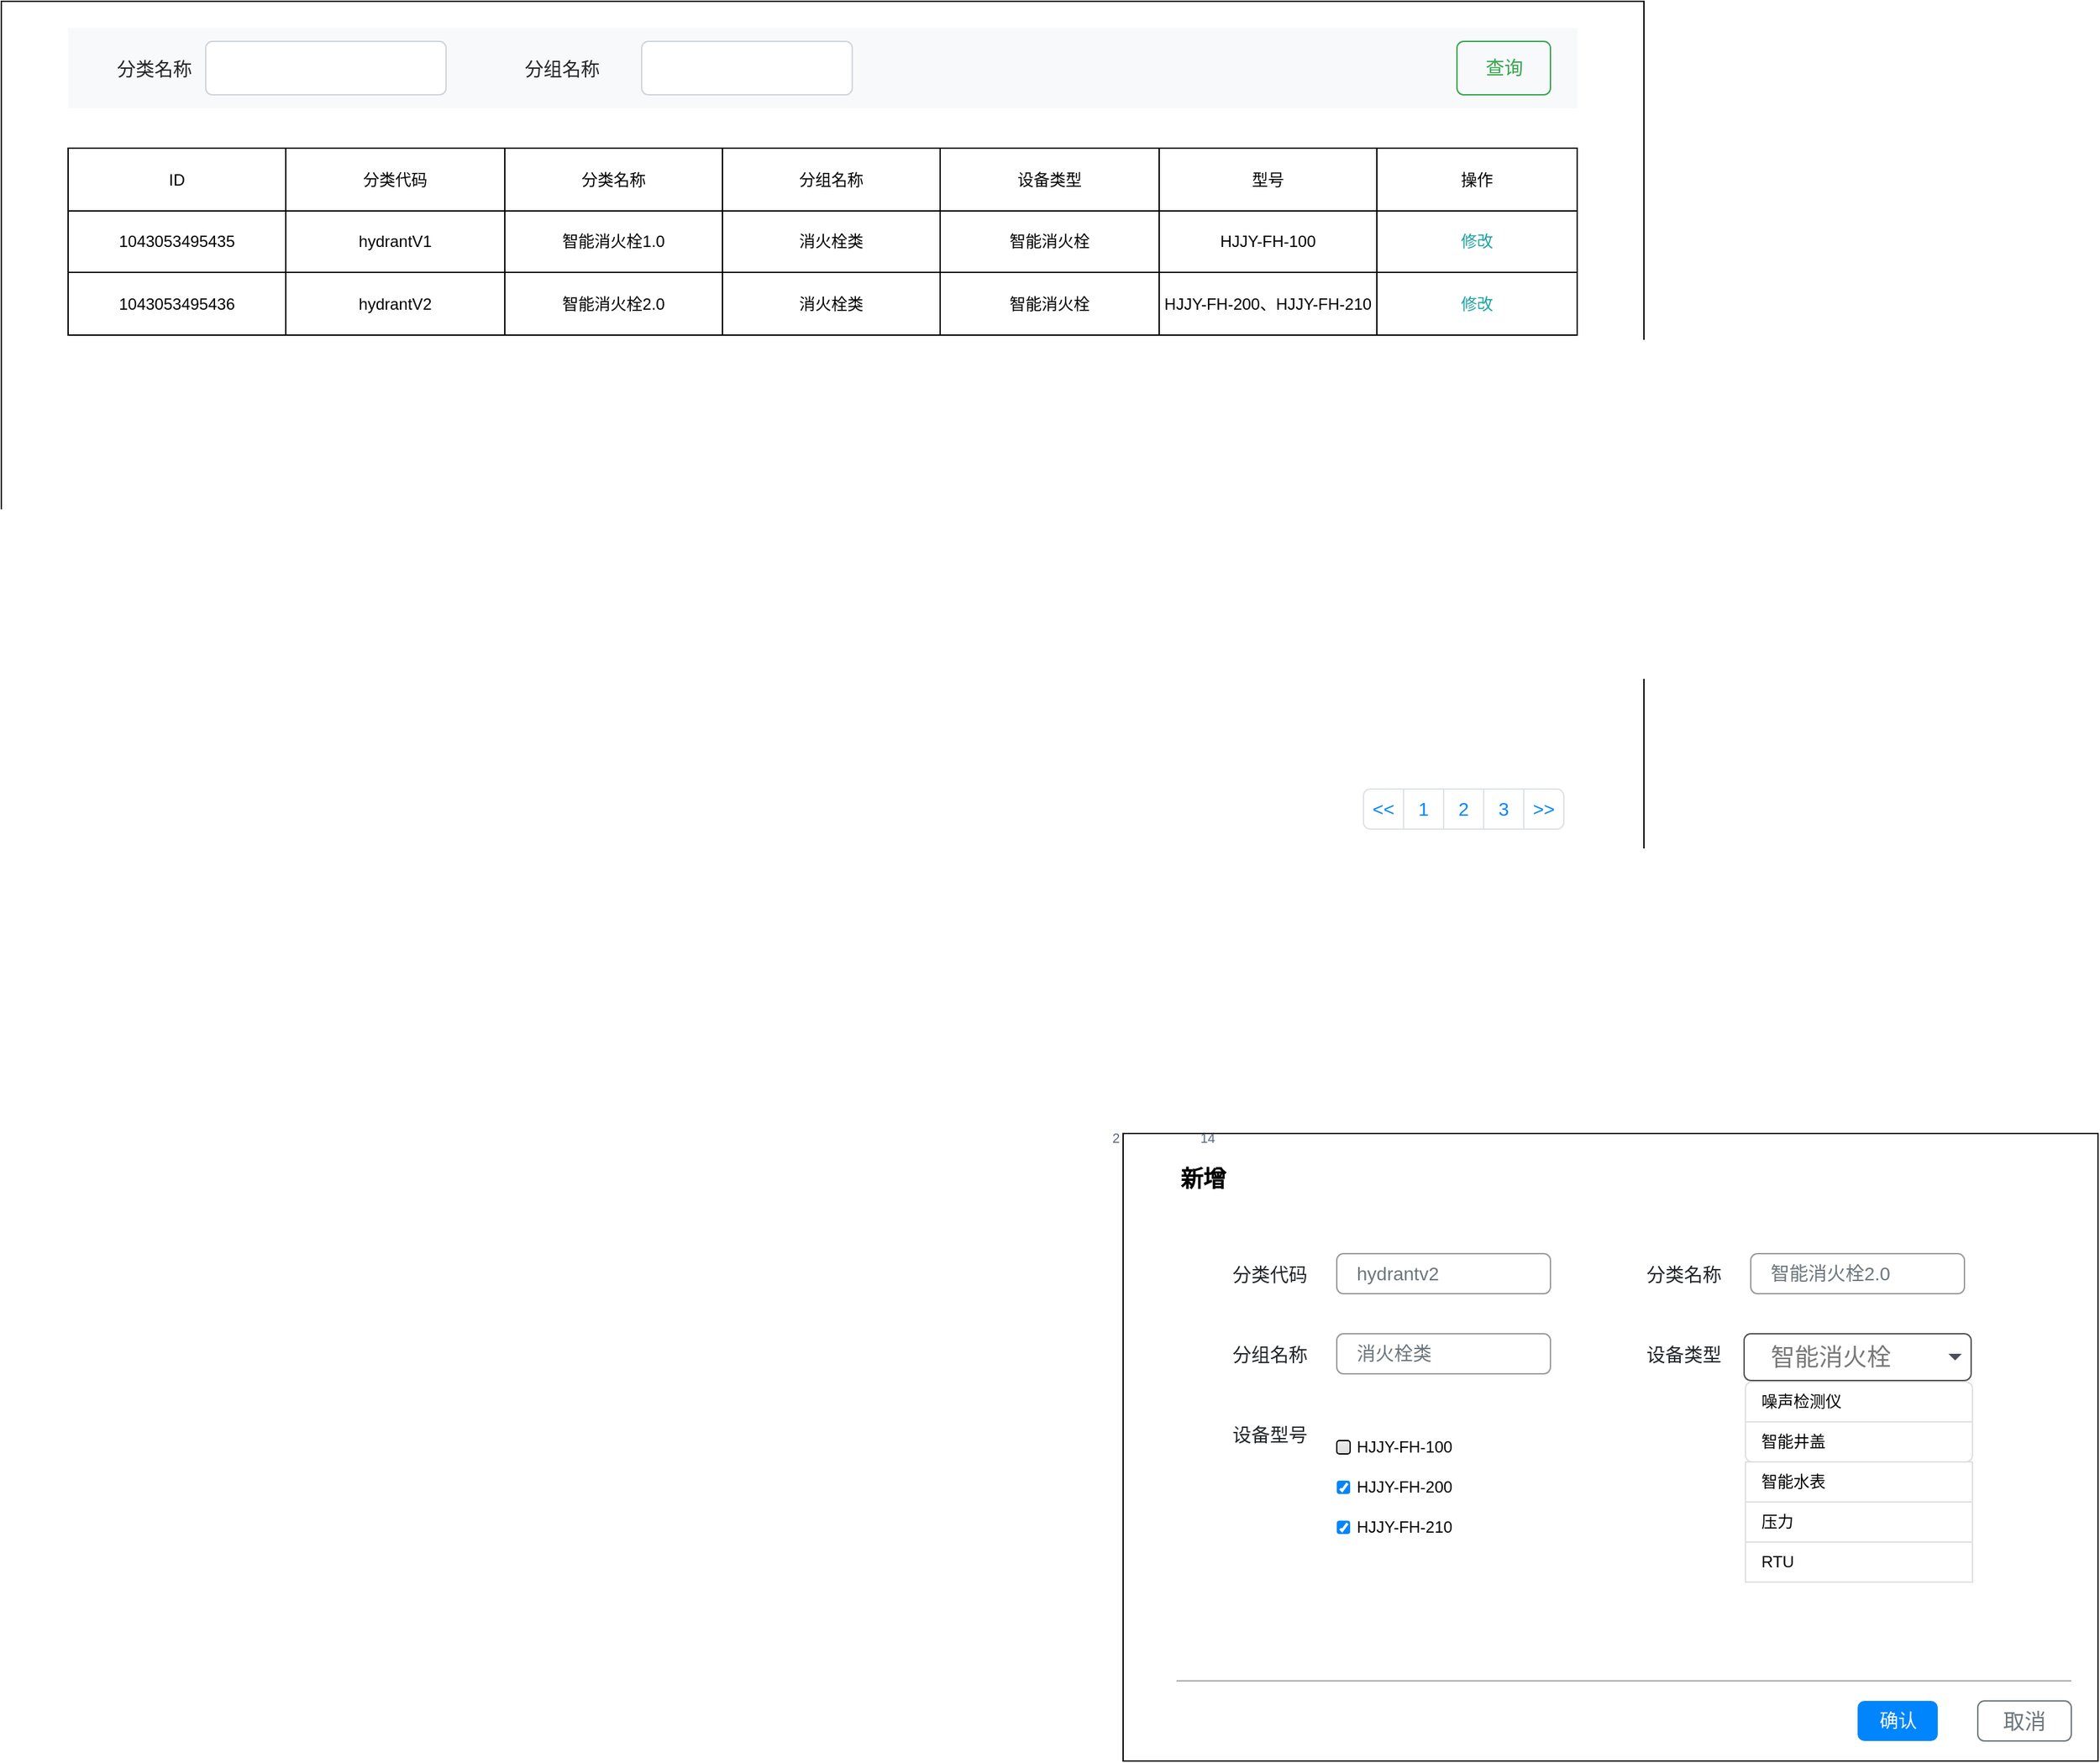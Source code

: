 <mxfile version="28.1.2">
  <diagram name="第 1 页" id="CDt5LHCYh--jGgWt5ZUJ">
    <mxGraphModel dx="1475" dy="911" grid="1" gridSize="10" guides="1" tooltips="1" connect="1" arrows="1" fold="1" page="1" pageScale="1" pageWidth="827" pageHeight="1169" math="0" shadow="0">
      <root>
        <mxCell id="0" />
        <mxCell id="1" parent="0" />
        <mxCell id="wSN1zOAFKdJWx-c6P5dy-1" value="" style="rounded=0;whiteSpace=wrap;html=1;" vertex="1" parent="1">
          <mxGeometry x="940" y="918" width="730" height="470" as="geometry" />
        </mxCell>
        <mxCell id="wSN1zOAFKdJWx-c6P5dy-3" value="分类代码    " style="fillColor=none;strokeColor=none;align=left;fontSize=14;fontColor=#212529;" vertex="1" parent="1">
          <mxGeometry x="1020" y="1008" width="65" height="30" as="geometry" />
        </mxCell>
        <mxCell id="wSN1zOAFKdJWx-c6P5dy-4" value="hydrantv2" style="html=1;shadow=0;dashed=0;shape=mxgraph.bootstrap.rrect;rSize=5;fillColor=none;strokeColor=#999999;align=left;spacing=15;fontSize=14;fontColor=#6C767D;" vertex="1" parent="1">
          <mxGeometry x="1100" y="1008" width="160" height="30" as="geometry" />
        </mxCell>
        <mxCell id="wSN1zOAFKdJWx-c6P5dy-19" value="确认" style="html=1;shadow=0;dashed=0;shape=mxgraph.bootstrap.rrect;rSize=5;fillColor=#0085FC;strokeColor=none;align=center;fontSize=14;fontColor=#FFFFFF;" vertex="1" parent="1">
          <mxGeometry x="1490" y="1343" width="60" height="30" as="geometry" />
        </mxCell>
        <mxCell id="wSN1zOAFKdJWx-c6P5dy-20" value="分类名称    " style="fillColor=none;strokeColor=none;align=left;fontSize=14;fontColor=#212529;" vertex="1" parent="1">
          <mxGeometry x="1330" y="1008" width="65" height="30" as="geometry" />
        </mxCell>
        <mxCell id="wSN1zOAFKdJWx-c6P5dy-21" value="智能消火栓2.0" style="html=1;shadow=0;dashed=0;shape=mxgraph.bootstrap.rrect;rSize=5;fillColor=none;strokeColor=#999999;align=left;spacing=15;fontSize=14;fontColor=#6C767D;" vertex="1" parent="1">
          <mxGeometry x="1410" y="1008" width="160" height="30" as="geometry" />
        </mxCell>
        <mxCell id="wSN1zOAFKdJWx-c6P5dy-22" value="分组名称" style="fillColor=none;strokeColor=none;align=left;fontSize=14;fontColor=#212529;" vertex="1" parent="1">
          <mxGeometry x="1020" y="1068" width="65" height="30" as="geometry" />
        </mxCell>
        <mxCell id="wSN1zOAFKdJWx-c6P5dy-23" value="消火栓类" style="html=1;shadow=0;dashed=0;shape=mxgraph.bootstrap.rrect;rSize=5;fillColor=none;strokeColor=#999999;align=left;spacing=15;fontSize=14;fontColor=#6C767D;" vertex="1" parent="1">
          <mxGeometry x="1100" y="1068" width="160" height="30" as="geometry" />
        </mxCell>
        <mxCell id="wSN1zOAFKdJWx-c6P5dy-26" value="智能消火栓" style="html=1;shadow=0;dashed=0;shape=mxgraph.bootstrap.rrect;rSize=5;strokeColor=#505050;strokeWidth=1;fillColor=#ffffff;fontColor=#777777;whiteSpace=wrap;align=left;verticalAlign=middle;fontStyle=0;fontSize=18;spacing=20;" vertex="1" parent="1">
          <mxGeometry x="1405" y="1068" width="170" height="35" as="geometry" />
        </mxCell>
        <mxCell id="wSN1zOAFKdJWx-c6P5dy-27" value="" style="shape=triangle;direction=south;fillColor=#495057;strokeColor=none;perimeter=none;" vertex="1" parent="wSN1zOAFKdJWx-c6P5dy-26">
          <mxGeometry x="1" y="0.5" width="10" height="5" relative="1" as="geometry">
            <mxPoint x="-17" y="-2.5" as="offset" />
          </mxGeometry>
        </mxCell>
        <mxCell id="wSN1zOAFKdJWx-c6P5dy-31" value="" style="swimlane;fontStyle=0;childLayout=stackLayout;horizontal=1;startSize=0;horizontalStack=0;resizeParent=1;resizeParentMax=0;resizeLast=0;collapsible=0;marginBottom=0;whiteSpace=wrap;html=1;strokeColor=none;fillColor=none;" vertex="1" parent="1">
          <mxGeometry x="1406" y="1104" width="170" height="150" as="geometry" />
        </mxCell>
        <mxCell id="wSN1zOAFKdJWx-c6P5dy-32" value="噪声检测仪" style="text;strokeColor=#DFDFDF;fillColor=#FFFFFF;align=left;verticalAlign=middle;spacingLeft=10;spacingRight=10;overflow=hidden;points=[[0,0.5],[1,0.5]];portConstraint=eastwest;rotatable=0;whiteSpace=wrap;html=1;shape=mxgraph.bootstrap.topButton;rSize=5;fontColor=#000000;" vertex="1" parent="wSN1zOAFKdJWx-c6P5dy-31">
          <mxGeometry width="170" height="30" as="geometry" />
        </mxCell>
        <mxCell id="wSN1zOAFKdJWx-c6P5dy-36" value="智能井盖" style="text;strokeColor=#DFDFDF;fillColor=#FFFFFF;align=left;verticalAlign=middle;spacingLeft=10;spacingRight=10;overflow=hidden;points=[[0,0.5],[1,0.5]];portConstraint=eastwest;rotatable=0;whiteSpace=wrap;html=1;shape=mxgraph.bootstrap.bottomButton;rSize=5;fontColor=#000000;" vertex="1" parent="wSN1zOAFKdJWx-c6P5dy-31">
          <mxGeometry y="30" width="170" height="30" as="geometry" />
        </mxCell>
        <mxCell id="wSN1zOAFKdJWx-c6P5dy-35" value="智能水表" style="text;strokeColor=#DFDFDF;fillColor=#FFFFFF;align=left;verticalAlign=middle;spacingLeft=10;spacingRight=10;overflow=hidden;points=[[0,0.5],[1,0.5]];portConstraint=eastwest;rotatable=0;whiteSpace=wrap;html=1;rSize=5;fontColor=#000000;" vertex="1" parent="wSN1zOAFKdJWx-c6P5dy-31">
          <mxGeometry y="60" width="170" height="30" as="geometry" />
        </mxCell>
        <mxCell id="wSN1zOAFKdJWx-c6P5dy-34" value="压力" style="text;strokeColor=#DFDFDF;fillColor=#FFFFFF;align=left;verticalAlign=middle;spacingLeft=10;spacingRight=10;overflow=hidden;points=[[0,0.5],[1,0.5]];portConstraint=eastwest;rotatable=0;whiteSpace=wrap;html=1;rSize=5;fontColor=#000000;" vertex="1" parent="wSN1zOAFKdJWx-c6P5dy-31">
          <mxGeometry y="90" width="170" height="30" as="geometry" />
        </mxCell>
        <mxCell id="wSN1zOAFKdJWx-c6P5dy-33" value="RTU" style="text;strokeColor=#DFDFDF;fillColor=#FFFFFF;align=left;verticalAlign=middle;spacingLeft=10;spacingRight=10;overflow=hidden;points=[[0,0.5],[1,0.5]];portConstraint=eastwest;rotatable=0;whiteSpace=wrap;html=1;rSize=5;fontColor=#000000;" vertex="1" parent="wSN1zOAFKdJWx-c6P5dy-31">
          <mxGeometry y="120" width="170" height="30" as="geometry" />
        </mxCell>
        <mxCell id="wSN1zOAFKdJWx-c6P5dy-37" value="设备类型" style="fillColor=none;strokeColor=none;align=left;fontSize=14;fontColor=#212529;" vertex="1" parent="1">
          <mxGeometry x="1330" y="1068" width="65" height="30" as="geometry" />
        </mxCell>
        <mxCell id="wSN1zOAFKdJWx-c6P5dy-41" value="设备型号" style="fillColor=none;strokeColor=none;align=left;fontSize=14;fontColor=#212529;" vertex="1" parent="1">
          <mxGeometry x="1020" y="1128" width="65" height="30" as="geometry" />
        </mxCell>
        <mxCell id="wSN1zOAFKdJWx-c6P5dy-50" value="取消" style="html=1;shadow=0;dashed=0;shape=mxgraph.bootstrap.rrect;rSize=5;strokeColor=#6C767D;strokeWidth=1;fillColor=none;fontColor=#6C767D;whiteSpace=wrap;align=center;verticalAlign=middle;spacingLeft=0;fontStyle=0;fontSize=16;spacing=5;" vertex="1" parent="1">
          <mxGeometry x="1580" y="1343" width="70" height="30" as="geometry" />
        </mxCell>
        <mxCell id="wSN1zOAFKdJWx-c6P5dy-53" value="" style="endArrow=none;html=1;rounded=0;strokeColor=#A8A8A8;" edge="1" parent="1">
          <mxGeometry width="50" height="50" relative="1" as="geometry">
            <mxPoint x="980" y="1328" as="sourcePoint" />
            <mxPoint x="1650" y="1328" as="targetPoint" />
          </mxGeometry>
        </mxCell>
        <mxCell id="wSN1zOAFKdJWx-c6P5dy-54" value="新增" style="text;html=1;align=center;verticalAlign=middle;whiteSpace=wrap;rounded=0;fontStyle=1;fontSize=17;" vertex="1" parent="1">
          <mxGeometry x="970" y="938" width="60" height="30" as="geometry" />
        </mxCell>
        <mxCell id="wSN1zOAFKdJWx-c6P5dy-55" value="HJJY-FH-200" style="html=1;shadow=0;dashed=0;shape=mxgraph.bootstrap.checkbox2;labelPosition=right;verticalLabelPosition=middle;align=left;verticalAlign=middle;gradientColor=#DEDEDE;fillColor=#EDEDED;checked=1;spacing=5;checkedFill=#0085FC;checkedStroke=#ffffff;sketch=0;" vertex="1" parent="1">
          <mxGeometry x="1100" y="1178" width="10" height="10" as="geometry" />
        </mxCell>
        <mxCell id="wSN1zOAFKdJWx-c6P5dy-57" value="HJJY-FH-210" style="html=1;shadow=0;dashed=0;shape=mxgraph.bootstrap.checkbox2;labelPosition=right;verticalLabelPosition=middle;align=left;verticalAlign=middle;gradientColor=#DEDEDE;fillColor=#EDEDED;checked=1;spacing=5;checkedFill=#0085FC;checkedStroke=#ffffff;sketch=0;" vertex="1" parent="1">
          <mxGeometry x="1100" y="1208" width="10" height="10" as="geometry" />
        </mxCell>
        <mxCell id="wSN1zOAFKdJWx-c6P5dy-59" value="HJJY-FH-100" style="html=1;shadow=0;dashed=0;shape=mxgraph.bootstrap.checkbox2;labelPosition=right;verticalLabelPosition=middle;align=left;verticalAlign=middle;gradientColor=#DEDEDE;fillColor=#EDEDED;checked=0;spacing=5;fontColor=default;checkedFill=#0085FC;checkedStroke=#ffffff;sketch=0;" vertex="1" parent="1">
          <mxGeometry x="1100" y="1148" width="10" height="10" as="geometry" />
        </mxCell>
        <mxCell id="wSN1zOAFKdJWx-c6P5dy-61" value="" style="rounded=0;whiteSpace=wrap;html=1;" vertex="1" parent="1">
          <mxGeometry x="100" y="70" width="1230" height="660" as="geometry" />
        </mxCell>
        <mxCell id="wSN1zOAFKdJWx-c6P5dy-62" value="" style="html=1;shadow=0;dashed=0;fillColor=#F8F9FA;strokeColor=none;fontSize=16;fontColor=#181819;align=left;spacing=15;" vertex="1" parent="1">
          <mxGeometry x="150" y="90" width="1130" height="60" as="geometry" />
        </mxCell>
        <mxCell id="wSN1zOAFKdJWx-c6P5dy-63" value="" style="html=1;shadow=0;dashed=0;shape=mxgraph.bootstrap.rrect;rSize=5;fontSize=14;fontColor=#6C767D;strokeColor=#CED4DA;fillColor=#ffffff;align=left;spacing=10;" vertex="1" parent="wSN1zOAFKdJWx-c6P5dy-62">
          <mxGeometry width="180" height="40" relative="1" as="geometry">
            <mxPoint x="103" y="10" as="offset" />
          </mxGeometry>
        </mxCell>
        <mxCell id="wSN1zOAFKdJWx-c6P5dy-64" value="查询" style="html=1;shadow=0;dashed=0;shape=mxgraph.bootstrap.rrect;rSize=5;fontSize=14;fontColor=#33A64C;strokeColor=#33A64C;fillColor=none;" vertex="1" parent="wSN1zOAFKdJWx-c6P5dy-62">
          <mxGeometry width="70" height="40" relative="1" as="geometry">
            <mxPoint x="1040" y="10" as="offset" />
          </mxGeometry>
        </mxCell>
        <mxCell id="wSN1zOAFKdJWx-c6P5dy-65" value="分类名称" style="fillColor=none;strokeColor=none;align=left;fontSize=14;fontColor=#212529;" vertex="1" parent="wSN1zOAFKdJWx-c6P5dy-62">
          <mxGeometry x="34.587" y="15" width="56.938" height="30" as="geometry" />
        </mxCell>
        <mxCell id="wSN1zOAFKdJWx-c6P5dy-66" value="" style="html=1;shadow=0;dashed=0;shape=mxgraph.bootstrap.rrect;rSize=5;fontSize=14;fontColor=#6C767D;strokeColor=#CED4DA;fillColor=#ffffff;align=left;spacing=10;" vertex="1" parent="wSN1zOAFKdJWx-c6P5dy-62">
          <mxGeometry x="429.502" y="10" width="157.674" height="40" as="geometry" />
        </mxCell>
        <mxCell id="wSN1zOAFKdJWx-c6P5dy-67" value="分组名称" style="fillColor=none;strokeColor=none;align=left;fontSize=14;fontColor=#212529;" vertex="1" parent="wSN1zOAFKdJWx-c6P5dy-62">
          <mxGeometry x="339.996" y="15" width="56.938" height="30" as="geometry" />
        </mxCell>
        <mxCell id="wSN1zOAFKdJWx-c6P5dy-179" value="2" style="strokeColor=none;fillColor=none;fontSize=10;fontColor=#596780;align=left;html=1;" vertex="1" parent="1">
          <mxGeometry x="930" y="911" width="40" height="20" as="geometry" />
        </mxCell>
        <mxCell id="wSN1zOAFKdJWx-c6P5dy-180" value="14" style="strokeColor=none;fillColor=none;fontSize=10;fontColor=#596780;align=right;html=1;" vertex="1" parent="1">
          <mxGeometry x="970" y="911" width="40" height="20" as="geometry" />
        </mxCell>
        <mxCell id="wSN1zOAFKdJWx-c6P5dy-192" value="" style="childLayout=tableLayout;recursiveResize=0;shadow=0;fillColor=none;" vertex="1" parent="1">
          <mxGeometry x="150" y="180" width="490" height="140" as="geometry" />
        </mxCell>
        <mxCell id="wSN1zOAFKdJWx-c6P5dy-193" value="" style="shape=tableRow;horizontal=0;startSize=0;swimlaneHead=0;swimlaneBody=0;top=0;left=0;bottom=0;right=0;dropTarget=0;collapsible=0;recursiveResize=0;expand=0;fontStyle=0;fillColor=none;strokeColor=inherit;" vertex="1" parent="wSN1zOAFKdJWx-c6P5dy-192">
          <mxGeometry width="490" height="47" as="geometry" />
        </mxCell>
        <mxCell id="wSN1zOAFKdJWx-c6P5dy-194" value="ID" style="connectable=0;recursiveResize=0;strokeColor=inherit;fillColor=none;align=center;whiteSpace=wrap;html=1;" vertex="1" parent="wSN1zOAFKdJWx-c6P5dy-193">
          <mxGeometry width="163" height="47" as="geometry">
            <mxRectangle width="163" height="47" as="alternateBounds" />
          </mxGeometry>
        </mxCell>
        <mxCell id="wSN1zOAFKdJWx-c6P5dy-195" value="分类代码" style="connectable=0;recursiveResize=0;strokeColor=inherit;fillColor=none;align=center;whiteSpace=wrap;html=1;" vertex="1" parent="wSN1zOAFKdJWx-c6P5dy-193">
          <mxGeometry x="163" width="164" height="47" as="geometry">
            <mxRectangle width="164" height="47" as="alternateBounds" />
          </mxGeometry>
        </mxCell>
        <mxCell id="wSN1zOAFKdJWx-c6P5dy-196" value="分类名称" style="connectable=0;recursiveResize=0;strokeColor=inherit;fillColor=none;align=center;whiteSpace=wrap;html=1;" vertex="1" parent="wSN1zOAFKdJWx-c6P5dy-193">
          <mxGeometry x="327" width="163" height="47" as="geometry">
            <mxRectangle width="163" height="47" as="alternateBounds" />
          </mxGeometry>
        </mxCell>
        <mxCell id="wSN1zOAFKdJWx-c6P5dy-197" style="shape=tableRow;horizontal=0;startSize=0;swimlaneHead=0;swimlaneBody=0;top=0;left=0;bottom=0;right=0;dropTarget=0;collapsible=0;recursiveResize=0;expand=0;fontStyle=0;fillColor=none;strokeColor=inherit;" vertex="1" parent="wSN1zOAFKdJWx-c6P5dy-192">
          <mxGeometry y="47" width="490" height="46" as="geometry" />
        </mxCell>
        <mxCell id="wSN1zOAFKdJWx-c6P5dy-198" value="1043053495435" style="connectable=0;recursiveResize=0;strokeColor=inherit;fillColor=none;align=center;whiteSpace=wrap;html=1;" vertex="1" parent="wSN1zOAFKdJWx-c6P5dy-197">
          <mxGeometry width="163" height="46" as="geometry">
            <mxRectangle width="163" height="46" as="alternateBounds" />
          </mxGeometry>
        </mxCell>
        <mxCell id="wSN1zOAFKdJWx-c6P5dy-199" value="hydrantV1" style="connectable=0;recursiveResize=0;strokeColor=inherit;fillColor=none;align=center;whiteSpace=wrap;html=1;" vertex="1" parent="wSN1zOAFKdJWx-c6P5dy-197">
          <mxGeometry x="163" width="164" height="46" as="geometry">
            <mxRectangle width="164" height="46" as="alternateBounds" />
          </mxGeometry>
        </mxCell>
        <mxCell id="wSN1zOAFKdJWx-c6P5dy-200" value="智能消火栓1.0" style="connectable=0;recursiveResize=0;strokeColor=inherit;fillColor=none;align=center;whiteSpace=wrap;html=1;" vertex="1" parent="wSN1zOAFKdJWx-c6P5dy-197">
          <mxGeometry x="327" width="163" height="46" as="geometry">
            <mxRectangle width="163" height="46" as="alternateBounds" />
          </mxGeometry>
        </mxCell>
        <mxCell id="wSN1zOAFKdJWx-c6P5dy-201" style="shape=tableRow;horizontal=0;startSize=0;swimlaneHead=0;swimlaneBody=0;top=0;left=0;bottom=0;right=0;dropTarget=0;collapsible=0;recursiveResize=0;expand=0;fontStyle=0;fillColor=none;strokeColor=inherit;" vertex="1" parent="wSN1zOAFKdJWx-c6P5dy-192">
          <mxGeometry y="93" width="490" height="47" as="geometry" />
        </mxCell>
        <mxCell id="wSN1zOAFKdJWx-c6P5dy-202" value="1043053495436" style="connectable=0;recursiveResize=0;strokeColor=inherit;fillColor=none;align=center;whiteSpace=wrap;html=1;" vertex="1" parent="wSN1zOAFKdJWx-c6P5dy-201">
          <mxGeometry width="163" height="47" as="geometry">
            <mxRectangle width="163" height="47" as="alternateBounds" />
          </mxGeometry>
        </mxCell>
        <mxCell id="wSN1zOAFKdJWx-c6P5dy-203" value="hydrantV2" style="connectable=0;recursiveResize=0;strokeColor=inherit;fillColor=none;align=center;whiteSpace=wrap;html=1;" vertex="1" parent="wSN1zOAFKdJWx-c6P5dy-201">
          <mxGeometry x="163" width="164" height="47" as="geometry">
            <mxRectangle width="164" height="47" as="alternateBounds" />
          </mxGeometry>
        </mxCell>
        <mxCell id="wSN1zOAFKdJWx-c6P5dy-204" value="智能消火栓2.0" style="connectable=0;recursiveResize=0;strokeColor=inherit;fillColor=none;align=center;whiteSpace=wrap;html=1;" vertex="1" parent="wSN1zOAFKdJWx-c6P5dy-201">
          <mxGeometry x="327" width="163" height="47" as="geometry">
            <mxRectangle width="163" height="47" as="alternateBounds" />
          </mxGeometry>
        </mxCell>
        <mxCell id="wSN1zOAFKdJWx-c6P5dy-205" value="" style="childLayout=tableLayout;recursiveResize=0;shadow=0;fillColor=none;" vertex="1" parent="1">
          <mxGeometry x="640" y="180" width="490" height="140" as="geometry" />
        </mxCell>
        <mxCell id="wSN1zOAFKdJWx-c6P5dy-206" value="" style="shape=tableRow;horizontal=0;startSize=0;swimlaneHead=0;swimlaneBody=0;top=0;left=0;bottom=0;right=0;dropTarget=0;collapsible=0;recursiveResize=0;expand=0;fontStyle=0;fillColor=none;strokeColor=inherit;" vertex="1" parent="wSN1zOAFKdJWx-c6P5dy-205">
          <mxGeometry width="490" height="47" as="geometry" />
        </mxCell>
        <mxCell id="wSN1zOAFKdJWx-c6P5dy-207" value="分组名称" style="connectable=0;recursiveResize=0;strokeColor=inherit;fillColor=none;align=center;whiteSpace=wrap;html=1;" vertex="1" parent="wSN1zOAFKdJWx-c6P5dy-206">
          <mxGeometry width="163" height="47" as="geometry">
            <mxRectangle width="163" height="47" as="alternateBounds" />
          </mxGeometry>
        </mxCell>
        <mxCell id="wSN1zOAFKdJWx-c6P5dy-208" value="设备类型" style="connectable=0;recursiveResize=0;strokeColor=inherit;fillColor=none;align=center;whiteSpace=wrap;html=1;" vertex="1" parent="wSN1zOAFKdJWx-c6P5dy-206">
          <mxGeometry x="163" width="164" height="47" as="geometry">
            <mxRectangle width="164" height="47" as="alternateBounds" />
          </mxGeometry>
        </mxCell>
        <mxCell id="wSN1zOAFKdJWx-c6P5dy-209" value="型号" style="connectable=0;recursiveResize=0;strokeColor=inherit;fillColor=none;align=center;whiteSpace=wrap;html=1;" vertex="1" parent="wSN1zOAFKdJWx-c6P5dy-206">
          <mxGeometry x="327" width="163" height="47" as="geometry">
            <mxRectangle width="163" height="47" as="alternateBounds" />
          </mxGeometry>
        </mxCell>
        <mxCell id="wSN1zOAFKdJWx-c6P5dy-210" style="shape=tableRow;horizontal=0;startSize=0;swimlaneHead=0;swimlaneBody=0;top=0;left=0;bottom=0;right=0;dropTarget=0;collapsible=0;recursiveResize=0;expand=0;fontStyle=0;fillColor=none;strokeColor=inherit;" vertex="1" parent="wSN1zOAFKdJWx-c6P5dy-205">
          <mxGeometry y="47" width="490" height="46" as="geometry" />
        </mxCell>
        <mxCell id="wSN1zOAFKdJWx-c6P5dy-211" value="消火栓类" style="connectable=0;recursiveResize=0;strokeColor=inherit;fillColor=none;align=center;whiteSpace=wrap;html=1;" vertex="1" parent="wSN1zOAFKdJWx-c6P5dy-210">
          <mxGeometry width="163" height="46" as="geometry">
            <mxRectangle width="163" height="46" as="alternateBounds" />
          </mxGeometry>
        </mxCell>
        <mxCell id="wSN1zOAFKdJWx-c6P5dy-212" value="智能消火栓" style="connectable=0;recursiveResize=0;strokeColor=inherit;fillColor=none;align=center;whiteSpace=wrap;html=1;" vertex="1" parent="wSN1zOAFKdJWx-c6P5dy-210">
          <mxGeometry x="163" width="164" height="46" as="geometry">
            <mxRectangle width="164" height="46" as="alternateBounds" />
          </mxGeometry>
        </mxCell>
        <mxCell id="wSN1zOAFKdJWx-c6P5dy-213" value="HJJY-FH-100" style="connectable=0;recursiveResize=0;strokeColor=inherit;fillColor=none;align=center;whiteSpace=wrap;html=1;" vertex="1" parent="wSN1zOAFKdJWx-c6P5dy-210">
          <mxGeometry x="327" width="163" height="46" as="geometry">
            <mxRectangle width="163" height="46" as="alternateBounds" />
          </mxGeometry>
        </mxCell>
        <mxCell id="wSN1zOAFKdJWx-c6P5dy-214" style="shape=tableRow;horizontal=0;startSize=0;swimlaneHead=0;swimlaneBody=0;top=0;left=0;bottom=0;right=0;dropTarget=0;collapsible=0;recursiveResize=0;expand=0;fontStyle=0;fillColor=none;strokeColor=inherit;" vertex="1" parent="wSN1zOAFKdJWx-c6P5dy-205">
          <mxGeometry y="93" width="490" height="47" as="geometry" />
        </mxCell>
        <mxCell id="wSN1zOAFKdJWx-c6P5dy-215" value="消火栓类" style="connectable=0;recursiveResize=0;strokeColor=inherit;fillColor=none;align=center;whiteSpace=wrap;html=1;" vertex="1" parent="wSN1zOAFKdJWx-c6P5dy-214">
          <mxGeometry width="163" height="47" as="geometry">
            <mxRectangle width="163" height="47" as="alternateBounds" />
          </mxGeometry>
        </mxCell>
        <mxCell id="wSN1zOAFKdJWx-c6P5dy-216" value="智能消火栓" style="connectable=0;recursiveResize=0;strokeColor=inherit;fillColor=none;align=center;whiteSpace=wrap;html=1;" vertex="1" parent="wSN1zOAFKdJWx-c6P5dy-214">
          <mxGeometry x="163" width="164" height="47" as="geometry">
            <mxRectangle width="164" height="47" as="alternateBounds" />
          </mxGeometry>
        </mxCell>
        <mxCell id="wSN1zOAFKdJWx-c6P5dy-217" value="HJJY-FH-200、HJJY-FH-210" style="connectable=0;recursiveResize=0;strokeColor=inherit;fillColor=none;align=center;whiteSpace=wrap;html=1;" vertex="1" parent="wSN1zOAFKdJWx-c6P5dy-214">
          <mxGeometry x="327" width="163" height="47" as="geometry">
            <mxRectangle width="163" height="47" as="alternateBounds" />
          </mxGeometry>
        </mxCell>
        <mxCell id="wSN1zOAFKdJWx-c6P5dy-231" value="" style="swimlane;shape=mxgraph.bootstrap.anchor;strokeColor=#DEE2E6;fillColor=#ffffff;fontColor=#0085FC;fontStyle=0;childLayout=stackLayout;horizontal=0;startSize=0;horizontalStack=1;resizeParent=1;resizeParentMax=0;resizeLast=0;collapsible=0;marginBottom=0;whiteSpace=wrap;html=1;" vertex="1" parent="1">
          <mxGeometry x="1120" y="660" width="150" height="30" as="geometry" />
        </mxCell>
        <mxCell id="wSN1zOAFKdJWx-c6P5dy-232" value="&lt;&lt;" style="text;strokeColor=inherit;align=center;verticalAlign=middle;spacingLeft=5;spacingRight=5;overflow=hidden;points=[[0,0.5],[1,0.5]];portConstraint=eastwest;rotatable=0;whiteSpace=wrap;html=1;shape=mxgraph.bootstrap.leftButton;rSize=5;fillColor=inherit;fontColor=inherit;fontSize=14;" vertex="1" parent="wSN1zOAFKdJWx-c6P5dy-231">
          <mxGeometry width="30" height="30" as="geometry" />
        </mxCell>
        <mxCell id="wSN1zOAFKdJWx-c6P5dy-233" value="1" style="text;strokeColor=inherit;align=center;verticalAlign=middle;spacingLeft=5;spacingRight=5;overflow=hidden;points=[[0,0.5],[1,0.5]];portConstraint=eastwest;rotatable=0;whiteSpace=wrap;html=1;rSize=5;fillColor=inherit;fontColor=inherit;fontSize=14;" vertex="1" parent="wSN1zOAFKdJWx-c6P5dy-231">
          <mxGeometry x="30" width="30" height="30" as="geometry" />
        </mxCell>
        <mxCell id="wSN1zOAFKdJWx-c6P5dy-234" value="2" style="text;strokeColor=inherit;align=center;verticalAlign=middle;spacingLeft=5;spacingRight=5;overflow=hidden;points=[[0,0.5],[1,0.5]];portConstraint=eastwest;rotatable=0;whiteSpace=wrap;html=1;rSize=5;fillColor=inherit;fontColor=inherit;fontSize=14;" vertex="1" parent="wSN1zOAFKdJWx-c6P5dy-231">
          <mxGeometry x="60" width="30" height="30" as="geometry" />
        </mxCell>
        <mxCell id="wSN1zOAFKdJWx-c6P5dy-235" value="3" style="text;strokeColor=inherit;align=center;verticalAlign=middle;spacingLeft=5;spacingRight=5;overflow=hidden;points=[[0,0.5],[1,0.5]];portConstraint=eastwest;rotatable=0;whiteSpace=wrap;html=1;rSize=5;fillColor=inherit;fontColor=inherit;fontSize=14;" vertex="1" parent="wSN1zOAFKdJWx-c6P5dy-231">
          <mxGeometry x="90" width="30" height="30" as="geometry" />
        </mxCell>
        <mxCell id="wSN1zOAFKdJWx-c6P5dy-236" value="&gt;&gt;" style="text;strokeColor=inherit;align=center;verticalAlign=middle;spacingLeft=5;spacingRight=5;overflow=hidden;points=[[0,0.5],[1,0.5]];portConstraint=eastwest;rotatable=0;whiteSpace=wrap;html=1;shape=mxgraph.bootstrap.rightButton;rSize=5;fillColor=inherit;fontColor=inherit;fontSize=14;" vertex="1" parent="wSN1zOAFKdJWx-c6P5dy-231">
          <mxGeometry x="120" width="30" height="30" as="geometry" />
        </mxCell>
        <mxCell id="wSN1zOAFKdJWx-c6P5dy-241" value="操作" style="rounded=0;whiteSpace=wrap;html=1;" vertex="1" parent="1">
          <mxGeometry x="1130" y="180" width="150" height="47" as="geometry" />
        </mxCell>
        <mxCell id="wSN1zOAFKdJWx-c6P5dy-242" value="&lt;font style=&quot;color: rgb(32, 162, 162);&quot;&gt;修改&lt;/font&gt;" style="rounded=0;whiteSpace=wrap;html=1;" vertex="1" parent="1">
          <mxGeometry x="1130" y="227" width="150" height="46" as="geometry" />
        </mxCell>
        <mxCell id="wSN1zOAFKdJWx-c6P5dy-243" value="&lt;font style=&quot;color: rgb(32, 162, 162);&quot;&gt;修改&lt;/font&gt;" style="rounded=0;whiteSpace=wrap;html=1;" vertex="1" parent="1">
          <mxGeometry x="1130" y="273" width="150" height="47" as="geometry" />
        </mxCell>
      </root>
    </mxGraphModel>
  </diagram>
</mxfile>
